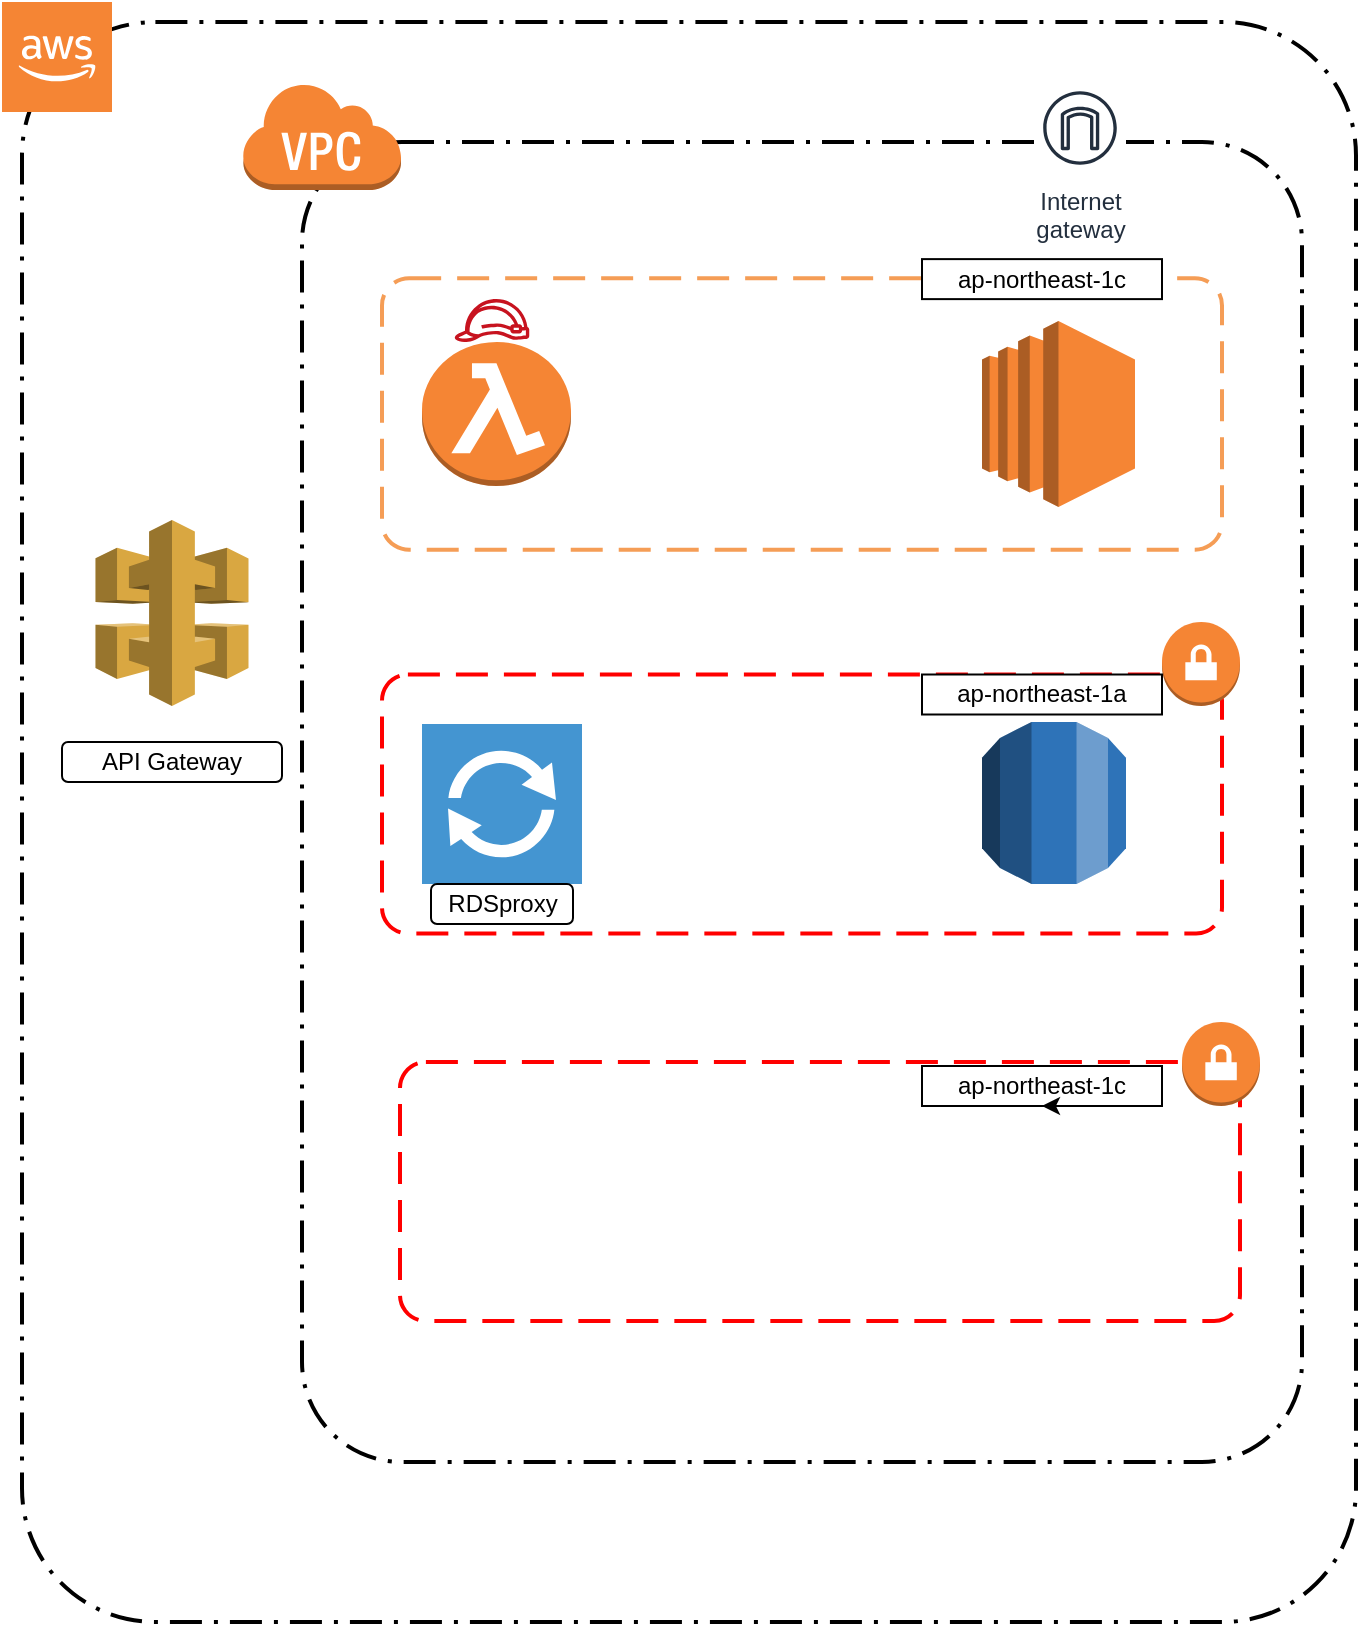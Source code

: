 <mxfile version="13.1.3">
    <diagram id="6hGFLwfOUW9BJ-s0fimq" name="Page-1">
        <mxGraphModel dx="1442" dy="938" grid="1" gridSize="10" guides="1" tooltips="1" connect="1" arrows="1" fold="1" page="1" pageScale="1" pageWidth="827" pageHeight="1169" math="0" shadow="0">
            <root>
                <mxCell id="0"/>
                <mxCell id="1" parent="0"/>
                <mxCell id="10" value="" style="rounded=1;arcSize=10;dashed=1;fillColor=none;gradientColor=none;dashPattern=8 3 1 3;strokeWidth=2;" parent="1" vertex="1">
                    <mxGeometry x="300" y="190" width="500" height="660" as="geometry"/>
                </mxCell>
                <mxCell id="11" value="" style="rounded=1;arcSize=10;dashed=1;fillColor=none;gradientColor=none;dashPattern=8 3 1 3;strokeWidth=2;" parent="1" vertex="1">
                    <mxGeometry x="160" y="130" width="667" height="800" as="geometry"/>
                </mxCell>
                <mxCell id="12" value="" style="rounded=1;arcSize=10;dashed=1;strokeColor=#ff0000;fillColor=none;gradientColor=none;dashPattern=8 4;strokeWidth=2;" parent="1" vertex="1">
                    <mxGeometry x="340" y="456.25" width="420" height="129.5" as="geometry"/>
                </mxCell>
                <mxCell id="13" value="" style="rounded=1;arcSize=10;dashed=1;strokeColor=#F59D56;fillColor=none;gradientColor=none;dashPattern=8 4;strokeWidth=2;" parent="1" vertex="1">
                    <mxGeometry x="340" y="258.12" width="420" height="135.75" as="geometry"/>
                </mxCell>
                <mxCell id="2" value="" style="outlineConnect=0;dashed=0;verticalLabelPosition=bottom;verticalAlign=top;align=center;html=1;shape=mxgraph.aws3.rds;fillColor=#2E73B8;gradientColor=none;" parent="1" vertex="1">
                    <mxGeometry x="640" y="480" width="72" height="81" as="geometry"/>
                </mxCell>
                <mxCell id="3" value="" style="outlineConnect=0;dashed=0;verticalLabelPosition=bottom;verticalAlign=top;align=center;html=1;shape=mxgraph.aws3.api_gateway;fillColor=#D9A741;gradientColor=none;" parent="1" vertex="1">
                    <mxGeometry x="196.75" y="379" width="76.5" height="93" as="geometry"/>
                </mxCell>
                <mxCell id="5" value="" style="outlineConnect=0;dashed=0;verticalLabelPosition=bottom;verticalAlign=top;align=center;html=1;shape=mxgraph.aws3.lambda_function;fillColor=#F58534;gradientColor=none;" parent="1" vertex="1">
                    <mxGeometry x="360" y="290" width="74.5" height="72" as="geometry"/>
                </mxCell>
                <mxCell id="6" value="" style="pointerEvents=1;shadow=0;dashed=0;html=1;strokeColor=none;fillColor=#4495D1;labelPosition=center;verticalLabelPosition=bottom;verticalAlign=top;align=center;outlineConnect=0;shape=mxgraph.veeam.2d.proxy;" parent="1" vertex="1">
                    <mxGeometry x="360" y="481" width="80" height="80" as="geometry"/>
                </mxCell>
                <mxCell id="7" value="" style="outlineConnect=0;dashed=0;verticalLabelPosition=bottom;verticalAlign=top;align=center;html=1;shape=mxgraph.aws3.ec2;fillColor=#F58534;gradientColor=none;" parent="1" vertex="1">
                    <mxGeometry x="640" y="279.5" width="76.5" height="93" as="geometry"/>
                </mxCell>
                <mxCell id="8" value="" style="outlineConnect=0;dashed=0;verticalLabelPosition=bottom;verticalAlign=top;align=center;html=1;shape=mxgraph.aws3.cloud_2;fillColor=#F58534;gradientColor=none;" parent="1" vertex="1">
                    <mxGeometry x="150" y="120" width="55" height="55" as="geometry"/>
                </mxCell>
                <mxCell id="9" value="" style="outlineConnect=0;dashed=0;verticalLabelPosition=bottom;verticalAlign=top;align=center;html=1;shape=mxgraph.aws3.virtual_private_cloud;fillColor=#F58534;gradientColor=none;" parent="1" vertex="1">
                    <mxGeometry x="270" y="160" width="79.5" height="54" as="geometry"/>
                </mxCell>
                <mxCell id="14" value="" style="outlineConnect=0;dashed=0;verticalLabelPosition=bottom;verticalAlign=top;align=center;html=1;shape=mxgraph.aws3.vpn_gateway;fillColor=#F58534;gradientColor=none;" parent="1" vertex="1">
                    <mxGeometry x="730" y="430" width="39" height="42" as="geometry"/>
                </mxCell>
                <mxCell id="15" value="RDSproxy" style="rounded=1;whiteSpace=wrap;html=1;" parent="1" vertex="1">
                    <mxGeometry x="364.5" y="561" width="71" height="20" as="geometry"/>
                </mxCell>
                <mxCell id="16" value="API Gateway" style="rounded=1;whiteSpace=wrap;html=1;" parent="1" vertex="1">
                    <mxGeometry x="180" y="490" width="110" height="20" as="geometry"/>
                </mxCell>
                <mxCell id="19" value="" style="outlineConnect=0;fontColor=#232F3E;gradientColor=none;fillColor=#C7131F;strokeColor=none;dashed=0;verticalLabelPosition=bottom;verticalAlign=top;align=center;html=1;fontSize=12;fontStyle=0;aspect=fixed;pointerEvents=1;shape=mxgraph.aws4.role;" vertex="1" parent="1">
                    <mxGeometry x="376" y="268.56" width="38" height="21.44" as="geometry"/>
                </mxCell>
                <mxCell id="20" value="" style="rounded=1;arcSize=10;dashed=1;strokeColor=#ff0000;fillColor=none;gradientColor=none;dashPattern=8 4;strokeWidth=2;" vertex="1" parent="1">
                    <mxGeometry x="349" y="650" width="420" height="129.5" as="geometry"/>
                </mxCell>
                <mxCell id="21" value="" style="outlineConnect=0;dashed=0;verticalLabelPosition=bottom;verticalAlign=top;align=center;html=1;shape=mxgraph.aws3.vpn_gateway;fillColor=#F58534;gradientColor=none;" vertex="1" parent="1">
                    <mxGeometry x="740" y="630" width="39" height="42" as="geometry"/>
                </mxCell>
                <mxCell id="22" value="ap-northeast-1c" style="rounded=0;whiteSpace=wrap;html=1;" vertex="1" parent="1">
                    <mxGeometry x="610" y="248.56" width="120" height="20" as="geometry"/>
                </mxCell>
                <mxCell id="23" value="ap-northeast-1c" style="rounded=0;whiteSpace=wrap;html=1;" vertex="1" parent="1">
                    <mxGeometry x="610" y="652" width="120" height="20" as="geometry"/>
                </mxCell>
                <mxCell id="24" value="ap-northeast-1a" style="rounded=0;whiteSpace=wrap;html=1;" vertex="1" parent="1">
                    <mxGeometry x="610" y="456.25" width="120" height="20" as="geometry"/>
                </mxCell>
                <mxCell id="25" style="edgeStyle=orthogonalEdgeStyle;rounded=0;orthogonalLoop=1;jettySize=auto;html=1;exitX=0.75;exitY=1;exitDx=0;exitDy=0;entryX=0.5;entryY=1;entryDx=0;entryDy=0;" edge="1" parent="1" source="23" target="23">
                    <mxGeometry relative="1" as="geometry"/>
                </mxCell>
                <mxCell id="30" value="Internet&#10;gateway" style="outlineConnect=0;fontColor=#232F3E;gradientColor=none;strokeColor=#232F3E;fillColor=#ffffff;dashed=0;verticalLabelPosition=bottom;verticalAlign=top;align=center;html=1;fontSize=12;fontStyle=0;aspect=fixed;shape=mxgraph.aws4.resourceIcon;resIcon=mxgraph.aws4.internet_gateway;" vertex="1" parent="1">
                    <mxGeometry x="666" y="160" width="46" height="46" as="geometry"/>
                </mxCell>
            </root>
        </mxGraphModel>
    </diagram>
</mxfile>
